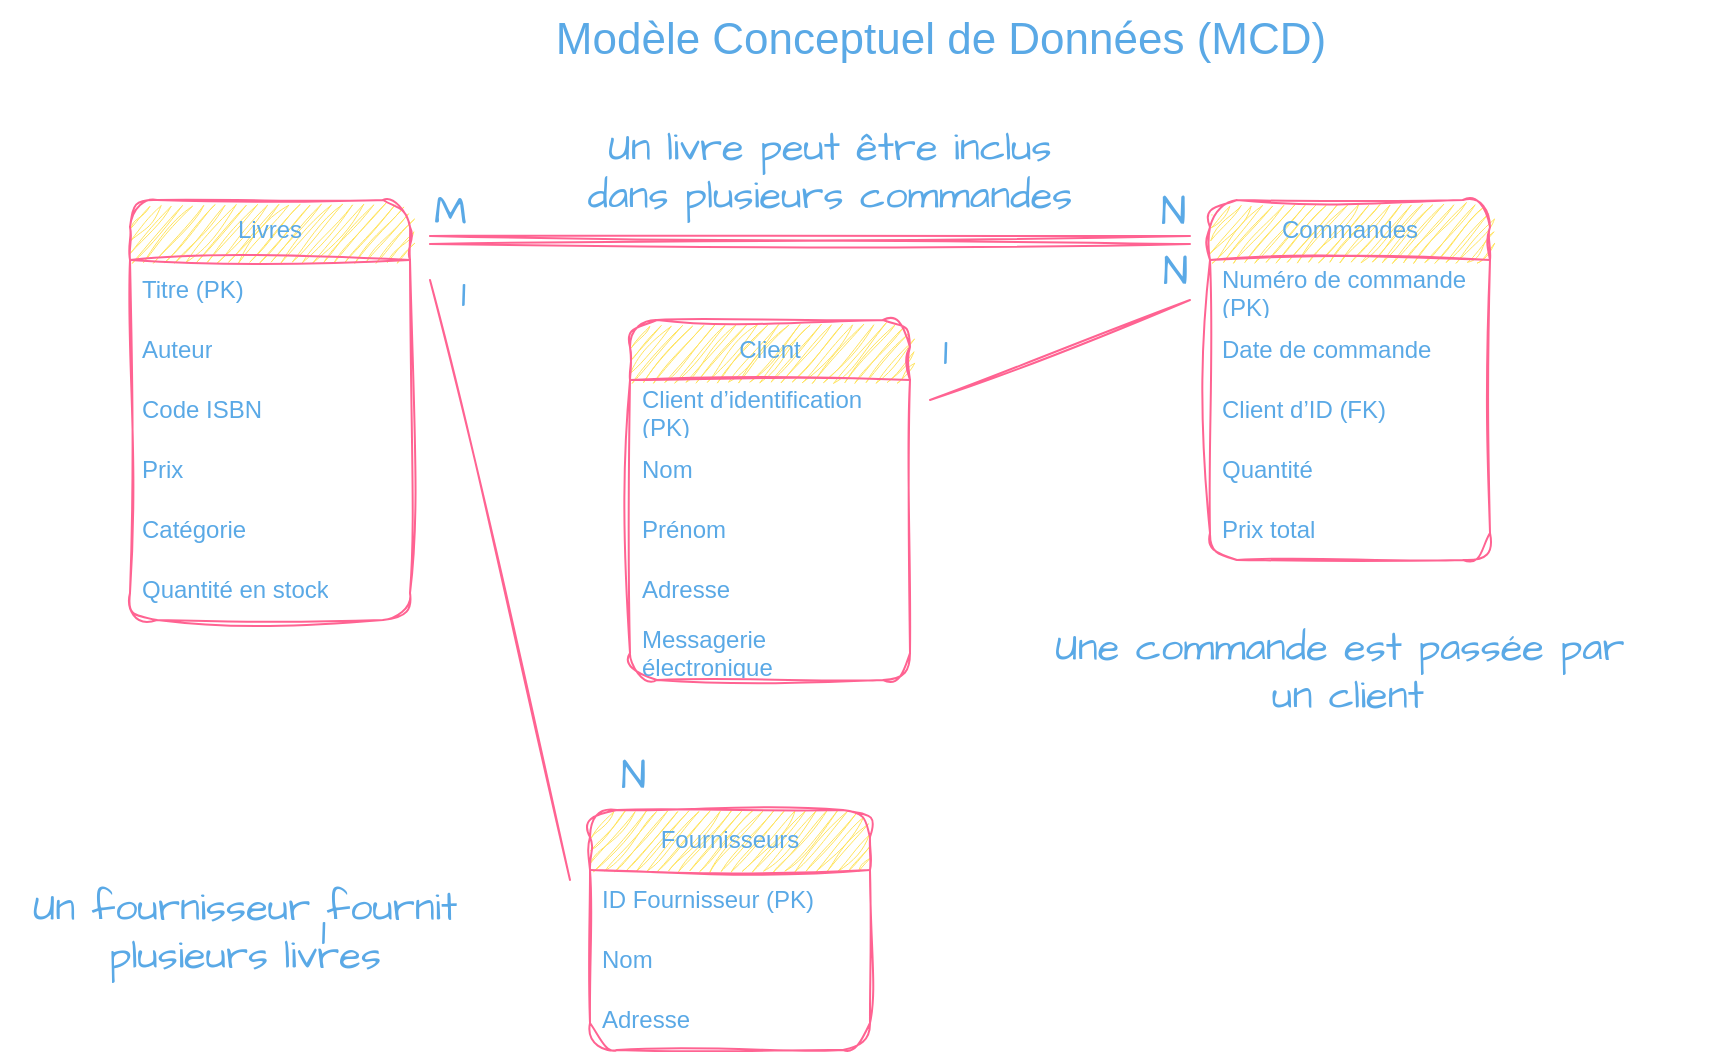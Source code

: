 <mxfile version="22.1.4" type="device">
  <diagram id="a6eOwNUW_ngf7bXAc2Ez" name="Page-1">
    <mxGraphModel dx="872" dy="439" grid="1" gridSize="10" guides="1" tooltips="1" connect="1" arrows="0" fold="1" page="1" pageScale="1" pageWidth="827" pageHeight="1169" math="0" shadow="0">
      <root>
        <mxCell id="0" />
        <mxCell id="1" parent="0" />
        <mxCell id="tXh2pihMSMMItRXacO4m-1" value="&lt;font style=&quot;font-size: 22px;&quot;&gt; Modèle Conceptuel de Données (MCD)&lt;/font&gt;" style="text;html=1;align=center;verticalAlign=middle;resizable=0;points=[];autosize=1;strokeColor=none;fillColor=none;labelBackgroundColor=none;fontColor=#5AA9E6;rounded=1;sketch=1;curveFitting=1;jiggle=2;" parent="1" vertex="1">
          <mxGeometry x="270" y="10" width="410" height="40" as="geometry" />
        </mxCell>
        <mxCell id="tXh2pihMSMMItRXacO4m-2" value="Livres" style="swimlane;fontStyle=0;childLayout=stackLayout;horizontal=1;startSize=30;horizontalStack=0;resizeParent=1;resizeParentMax=0;resizeLast=0;collapsible=1;marginBottom=0;whiteSpace=wrap;html=1;labelBackgroundColor=none;fillColor=#FFE45E;strokeColor=#FF6392;fontColor=#5AA9E6;rounded=1;sketch=1;curveFitting=1;jiggle=2;" parent="1" vertex="1">
          <mxGeometry x="70" y="110" width="140" height="210" as="geometry" />
        </mxCell>
        <mxCell id="tXh2pihMSMMItRXacO4m-3" value="Titre (PK)" style="text;strokeColor=none;fillColor=none;align=left;verticalAlign=middle;spacingLeft=4;spacingRight=4;overflow=hidden;points=[[0,0.5],[1,0.5]];portConstraint=eastwest;rotatable=0;whiteSpace=wrap;html=1;labelBackgroundColor=none;fontColor=#5AA9E6;rounded=1;sketch=1;curveFitting=1;jiggle=2;" parent="tXh2pihMSMMItRXacO4m-2" vertex="1">
          <mxGeometry y="30" width="140" height="30" as="geometry" />
        </mxCell>
        <mxCell id="tXh2pihMSMMItRXacO4m-4" value="Auteur" style="text;strokeColor=none;fillColor=none;align=left;verticalAlign=middle;spacingLeft=4;spacingRight=4;overflow=hidden;points=[[0,0.5],[1,0.5]];portConstraint=eastwest;rotatable=0;whiteSpace=wrap;html=1;labelBackgroundColor=none;fontColor=#5AA9E6;rounded=1;sketch=1;curveFitting=1;jiggle=2;" parent="tXh2pihMSMMItRXacO4m-2" vertex="1">
          <mxGeometry y="60" width="140" height="30" as="geometry" />
        </mxCell>
        <mxCell id="tXh2pihMSMMItRXacO4m-5" value="Code ISBN" style="text;strokeColor=none;fillColor=none;align=left;verticalAlign=middle;spacingLeft=4;spacingRight=4;overflow=hidden;points=[[0,0.5],[1,0.5]];portConstraint=eastwest;rotatable=0;whiteSpace=wrap;html=1;labelBackgroundColor=none;fontColor=#5AA9E6;rounded=1;sketch=1;curveFitting=1;jiggle=2;" parent="tXh2pihMSMMItRXacO4m-2" vertex="1">
          <mxGeometry y="90" width="140" height="30" as="geometry" />
        </mxCell>
        <mxCell id="tXh2pihMSMMItRXacO4m-18" value="Prix" style="text;strokeColor=none;fillColor=none;align=left;verticalAlign=middle;spacingLeft=4;spacingRight=4;overflow=hidden;points=[[0,0.5],[1,0.5]];portConstraint=eastwest;rotatable=0;whiteSpace=wrap;html=1;labelBackgroundColor=none;fontColor=#5AA9E6;rounded=1;sketch=1;curveFitting=1;jiggle=2;" parent="tXh2pihMSMMItRXacO4m-2" vertex="1">
          <mxGeometry y="120" width="140" height="30" as="geometry" />
        </mxCell>
        <mxCell id="tXh2pihMSMMItRXacO4m-19" value="Catégorie" style="text;strokeColor=none;fillColor=none;align=left;verticalAlign=middle;spacingLeft=4;spacingRight=4;overflow=hidden;points=[[0,0.5],[1,0.5]];portConstraint=eastwest;rotatable=0;whiteSpace=wrap;html=1;labelBackgroundColor=none;fontColor=#5AA9E6;rounded=1;sketch=1;curveFitting=1;jiggle=2;" parent="tXh2pihMSMMItRXacO4m-2" vertex="1">
          <mxGeometry y="150" width="140" height="30" as="geometry" />
        </mxCell>
        <mxCell id="tXh2pihMSMMItRXacO4m-21" value="Quantité en stock" style="text;strokeColor=none;fillColor=none;align=left;verticalAlign=middle;spacingLeft=4;spacingRight=4;overflow=hidden;points=[[0,0.5],[1,0.5]];portConstraint=eastwest;rotatable=0;whiteSpace=wrap;html=1;labelBackgroundColor=none;fontColor=#5AA9E6;rounded=1;sketch=1;curveFitting=1;jiggle=2;" parent="tXh2pihMSMMItRXacO4m-2" vertex="1">
          <mxGeometry y="180" width="140" height="30" as="geometry" />
        </mxCell>
        <mxCell id="tXh2pihMSMMItRXacO4m-14" value="Client" style="swimlane;fontStyle=0;childLayout=stackLayout;horizontal=1;startSize=30;horizontalStack=0;resizeParent=1;resizeParentMax=0;resizeLast=0;collapsible=1;marginBottom=0;whiteSpace=wrap;html=1;labelBackgroundColor=none;fillColor=#FFE45E;strokeColor=#FF6392;fontColor=#5AA9E6;rounded=1;sketch=1;curveFitting=1;jiggle=2;" parent="1" vertex="1">
          <mxGeometry x="320" y="170" width="140" height="180" as="geometry" />
        </mxCell>
        <mxCell id="tXh2pihMSMMItRXacO4m-15" value="Client d’identification (PK)" style="text;strokeColor=none;fillColor=none;align=left;verticalAlign=middle;spacingLeft=4;spacingRight=4;overflow=hidden;points=[[0,0.5],[1,0.5]];portConstraint=eastwest;rotatable=0;whiteSpace=wrap;html=1;labelBackgroundColor=none;fontColor=#5AA9E6;rounded=1;sketch=1;curveFitting=1;jiggle=2;" parent="tXh2pihMSMMItRXacO4m-14" vertex="1">
          <mxGeometry y="30" width="140" height="30" as="geometry" />
        </mxCell>
        <mxCell id="tXh2pihMSMMItRXacO4m-16" value="Nom" style="text;strokeColor=none;fillColor=none;align=left;verticalAlign=middle;spacingLeft=4;spacingRight=4;overflow=hidden;points=[[0,0.5],[1,0.5]];portConstraint=eastwest;rotatable=0;whiteSpace=wrap;html=1;labelBackgroundColor=none;fontColor=#5AA9E6;rounded=1;sketch=1;curveFitting=1;jiggle=2;" parent="tXh2pihMSMMItRXacO4m-14" vertex="1">
          <mxGeometry y="60" width="140" height="30" as="geometry" />
        </mxCell>
        <mxCell id="tXh2pihMSMMItRXacO4m-17" value="Prénom" style="text;strokeColor=none;fillColor=none;align=left;verticalAlign=middle;spacingLeft=4;spacingRight=4;overflow=hidden;points=[[0,0.5],[1,0.5]];portConstraint=eastwest;rotatable=0;whiteSpace=wrap;html=1;labelBackgroundColor=none;fontColor=#5AA9E6;rounded=1;sketch=1;curveFitting=1;jiggle=2;" parent="tXh2pihMSMMItRXacO4m-14" vertex="1">
          <mxGeometry y="90" width="140" height="30" as="geometry" />
        </mxCell>
        <mxCell id="tXh2pihMSMMItRXacO4m-22" value="Adresse" style="text;strokeColor=none;fillColor=none;align=left;verticalAlign=middle;spacingLeft=4;spacingRight=4;overflow=hidden;points=[[0,0.5],[1,0.5]];portConstraint=eastwest;rotatable=0;whiteSpace=wrap;html=1;labelBackgroundColor=none;fontColor=#5AA9E6;rounded=1;sketch=1;curveFitting=1;jiggle=2;" parent="tXh2pihMSMMItRXacO4m-14" vertex="1">
          <mxGeometry y="120" width="140" height="30" as="geometry" />
        </mxCell>
        <mxCell id="tXh2pihMSMMItRXacO4m-23" value="Messagerie électronique" style="text;strokeColor=none;fillColor=none;align=left;verticalAlign=middle;spacingLeft=4;spacingRight=4;overflow=hidden;points=[[0,0.5],[1,0.5]];portConstraint=eastwest;rotatable=0;whiteSpace=wrap;html=1;labelBackgroundColor=none;fontColor=#5AA9E6;rounded=1;sketch=1;curveFitting=1;jiggle=2;" parent="tXh2pihMSMMItRXacO4m-14" vertex="1">
          <mxGeometry y="150" width="140" height="30" as="geometry" />
        </mxCell>
        <mxCell id="tXh2pihMSMMItRXacO4m-24" value="Commandes" style="swimlane;fontStyle=0;childLayout=stackLayout;horizontal=1;startSize=30;horizontalStack=0;resizeParent=1;resizeParentMax=0;resizeLast=0;collapsible=1;marginBottom=0;whiteSpace=wrap;html=1;labelBackgroundColor=none;fillColor=#FFE45E;strokeColor=#FF6392;fontColor=#5AA9E6;rounded=1;sketch=1;curveFitting=1;jiggle=2;" parent="1" vertex="1">
          <mxGeometry x="610" y="110" width="140" height="180" as="geometry" />
        </mxCell>
        <mxCell id="tXh2pihMSMMItRXacO4m-25" value="Numéro de commande (PK)" style="text;strokeColor=none;fillColor=none;align=left;verticalAlign=middle;spacingLeft=4;spacingRight=4;overflow=hidden;points=[[0,0.5],[1,0.5]];portConstraint=eastwest;rotatable=0;whiteSpace=wrap;html=1;labelBackgroundColor=none;fontColor=#5AA9E6;rounded=1;sketch=1;curveFitting=1;jiggle=2;" parent="tXh2pihMSMMItRXacO4m-24" vertex="1">
          <mxGeometry y="30" width="140" height="30" as="geometry" />
        </mxCell>
        <mxCell id="tXh2pihMSMMItRXacO4m-26" value="Date de commande" style="text;strokeColor=none;fillColor=none;align=left;verticalAlign=middle;spacingLeft=4;spacingRight=4;overflow=hidden;points=[[0,0.5],[1,0.5]];portConstraint=eastwest;rotatable=0;whiteSpace=wrap;html=1;labelBackgroundColor=none;fontColor=#5AA9E6;rounded=1;sketch=1;curveFitting=1;jiggle=2;" parent="tXh2pihMSMMItRXacO4m-24" vertex="1">
          <mxGeometry y="60" width="140" height="30" as="geometry" />
        </mxCell>
        <mxCell id="tXh2pihMSMMItRXacO4m-27" value="Client d’ID (FK)" style="text;strokeColor=none;fillColor=none;align=left;verticalAlign=middle;spacingLeft=4;spacingRight=4;overflow=hidden;points=[[0,0.5],[1,0.5]];portConstraint=eastwest;rotatable=0;whiteSpace=wrap;html=1;labelBackgroundColor=none;fontColor=#5AA9E6;rounded=1;sketch=1;curveFitting=1;jiggle=2;" parent="tXh2pihMSMMItRXacO4m-24" vertex="1">
          <mxGeometry y="90" width="140" height="30" as="geometry" />
        </mxCell>
        <mxCell id="tXh2pihMSMMItRXacO4m-28" value="Quantité&amp;nbsp;" style="text;strokeColor=none;fillColor=none;align=left;verticalAlign=middle;spacingLeft=4;spacingRight=4;overflow=hidden;points=[[0,0.5],[1,0.5]];portConstraint=eastwest;rotatable=0;whiteSpace=wrap;html=1;labelBackgroundColor=none;fontColor=#5AA9E6;rounded=1;sketch=1;curveFitting=1;jiggle=2;" parent="tXh2pihMSMMItRXacO4m-24" vertex="1">
          <mxGeometry y="120" width="140" height="30" as="geometry" />
        </mxCell>
        <mxCell id="tXh2pihMSMMItRXacO4m-29" value="Prix total" style="text;strokeColor=none;fillColor=none;align=left;verticalAlign=middle;spacingLeft=4;spacingRight=4;overflow=hidden;points=[[0,0.5],[1,0.5]];portConstraint=eastwest;rotatable=0;whiteSpace=wrap;html=1;labelBackgroundColor=none;fontColor=#5AA9E6;rounded=1;sketch=1;curveFitting=1;jiggle=2;" parent="tXh2pihMSMMItRXacO4m-24" vertex="1">
          <mxGeometry y="150" width="140" height="30" as="geometry" />
        </mxCell>
        <mxCell id="tXh2pihMSMMItRXacO4m-30" value="Fournisseurs" style="swimlane;fontStyle=0;childLayout=stackLayout;horizontal=1;startSize=30;horizontalStack=0;resizeParent=1;resizeParentMax=0;resizeLast=0;collapsible=1;marginBottom=0;whiteSpace=wrap;html=1;labelBackgroundColor=none;fillColor=#FFE45E;strokeColor=#FF6392;fontColor=#5AA9E6;rounded=1;sketch=1;curveFitting=1;jiggle=2;" parent="1" vertex="1">
          <mxGeometry x="300" y="415" width="140" height="120" as="geometry" />
        </mxCell>
        <mxCell id="tXh2pihMSMMItRXacO4m-31" value="ID Fournisseur (PK)" style="text;strokeColor=none;fillColor=none;align=left;verticalAlign=middle;spacingLeft=4;spacingRight=4;overflow=hidden;points=[[0,0.5],[1,0.5]];portConstraint=eastwest;rotatable=0;whiteSpace=wrap;html=1;labelBackgroundColor=none;fontColor=#5AA9E6;rounded=1;sketch=1;curveFitting=1;jiggle=2;" parent="tXh2pihMSMMItRXacO4m-30" vertex="1">
          <mxGeometry y="30" width="140" height="30" as="geometry" />
        </mxCell>
        <mxCell id="tXh2pihMSMMItRXacO4m-32" value="Nom" style="text;strokeColor=none;fillColor=none;align=left;verticalAlign=middle;spacingLeft=4;spacingRight=4;overflow=hidden;points=[[0,0.5],[1,0.5]];portConstraint=eastwest;rotatable=0;whiteSpace=wrap;html=1;labelBackgroundColor=none;fontColor=#5AA9E6;rounded=1;sketch=1;curveFitting=1;jiggle=2;" parent="tXh2pihMSMMItRXacO4m-30" vertex="1">
          <mxGeometry y="60" width="140" height="30" as="geometry" />
        </mxCell>
        <mxCell id="tXh2pihMSMMItRXacO4m-33" value="Adresse" style="text;strokeColor=none;fillColor=none;align=left;verticalAlign=middle;spacingLeft=4;spacingRight=4;overflow=hidden;points=[[0,0.5],[1,0.5]];portConstraint=eastwest;rotatable=0;whiteSpace=wrap;html=1;labelBackgroundColor=none;fontColor=#5AA9E6;rounded=1;sketch=1;curveFitting=1;jiggle=2;" parent="tXh2pihMSMMItRXacO4m-30" vertex="1">
          <mxGeometry y="90" width="140" height="30" as="geometry" />
        </mxCell>
        <mxCell id="tXh2pihMSMMItRXacO4m-37" value="" style="endArrow=none;html=1;rounded=0;sketch=1;hachureGap=4;jiggle=2;curveFitting=1;strokeColor=#FF6392;fontFamily=Architects Daughter;fontSource=https%3A%2F%2Ffonts.googleapis.com%2Fcss%3Ffamily%3DArchitects%2BDaughter;fontSize=16;fontColor=#5AA9E6;fillColor=#FFE45E;" parent="1" edge="1">
          <mxGeometry relative="1" as="geometry">
            <mxPoint x="470" y="210" as="sourcePoint" />
            <mxPoint x="600" y="160" as="targetPoint" />
          </mxGeometry>
        </mxCell>
        <mxCell id="tXh2pihMSMMItRXacO4m-38" value="N" style="resizable=0;html=1;whiteSpace=wrap;align=right;verticalAlign=bottom;sketch=1;hachureGap=4;jiggle=2;curveFitting=1;strokeColor=#FF6392;fontFamily=Architects Daughter;fontSource=https%3A%2F%2Ffonts.googleapis.com%2Fcss%3Ffamily%3DArchitects%2BDaughter;fontSize=20;fontColor=#5AA9E6;fillColor=#FFE45E;" parent="tXh2pihMSMMItRXacO4m-37" connectable="0" vertex="1">
          <mxGeometry x="1" relative="1" as="geometry" />
        </mxCell>
        <mxCell id="tXh2pihMSMMItRXacO4m-39" value="1" style="resizable=0;html=1;whiteSpace=wrap;align=right;verticalAlign=bottom;sketch=1;hachureGap=4;jiggle=2;curveFitting=1;strokeColor=#FF6392;fontFamily=Architects Daughter;fontSource=https%3A%2F%2Ffonts.googleapis.com%2Fcss%3Ffamily%3DArchitects%2BDaughter;fontSize=20;fontColor=#5AA9E6;fillColor=#FFE45E;" parent="tXh2pihMSMMItRXacO4m-37" connectable="0" vertex="1">
          <mxGeometry x="1" relative="1" as="geometry">
            <mxPoint x="-120" y="40" as="offset" />
          </mxGeometry>
        </mxCell>
        <mxCell id="tXh2pihMSMMItRXacO4m-43" value="" style="shape=link;html=1;rounded=0;sketch=1;hachureGap=4;jiggle=2;curveFitting=1;strokeColor=#FF6392;fontFamily=Architects Daughter;fontSource=https%3A%2F%2Ffonts.googleapis.com%2Fcss%3Ffamily%3DArchitects%2BDaughter;fontSize=16;fontColor=#5AA9E6;fillColor=#FFE45E;exitX=1.071;exitY=0.095;exitDx=0;exitDy=0;exitPerimeter=0;" parent="1" source="tXh2pihMSMMItRXacO4m-2" edge="1">
          <mxGeometry relative="1" as="geometry">
            <mxPoint x="320" y="130" as="sourcePoint" />
            <mxPoint x="600" y="130" as="targetPoint" />
          </mxGeometry>
        </mxCell>
        <mxCell id="tXh2pihMSMMItRXacO4m-44" value="M" style="resizable=0;html=1;whiteSpace=wrap;align=left;verticalAlign=bottom;sketch=1;hachureGap=4;jiggle=2;curveFitting=1;strokeColor=#FF6392;fontFamily=Architects Daughter;fontSource=https%3A%2F%2Ffonts.googleapis.com%2Fcss%3Ffamily%3DArchitects%2BDaughter;fontSize=20;fontColor=#5AA9E6;fillColor=#FFE45E;" parent="tXh2pihMSMMItRXacO4m-43" connectable="0" vertex="1">
          <mxGeometry x="-1" relative="1" as="geometry" />
        </mxCell>
        <mxCell id="tXh2pihMSMMItRXacO4m-45" value="N" style="resizable=0;html=1;whiteSpace=wrap;align=right;verticalAlign=bottom;sketch=1;hachureGap=4;jiggle=2;curveFitting=1;strokeColor=#FF6392;fontFamily=Architects Daughter;fontSource=https%3A%2F%2Ffonts.googleapis.com%2Fcss%3Ffamily%3DArchitects%2BDaughter;fontSize=20;fontColor=#5AA9E6;fillColor=#FFE45E;" parent="tXh2pihMSMMItRXacO4m-43" connectable="0" vertex="1">
          <mxGeometry x="1" relative="1" as="geometry" />
        </mxCell>
        <mxCell id="tXh2pihMSMMItRXacO4m-47" value="Un livre peut être inclus dans plusieurs commandes " style="text;html=1;strokeColor=none;fillColor=none;align=center;verticalAlign=middle;whiteSpace=wrap;rounded=0;fontSize=20;fontFamily=Architects Daughter;fontColor=#5AA9E6;" parent="1" vertex="1">
          <mxGeometry x="290" y="80" width="260" height="30" as="geometry" />
        </mxCell>
        <mxCell id="tXh2pihMSMMItRXacO4m-48" value="Un fournisseur fournit plusieurs livres" style="text;html=1;strokeColor=none;fillColor=none;align=center;verticalAlign=middle;whiteSpace=wrap;rounded=0;fontSize=20;fontFamily=Architects Daughter;fontColor=#5AA9E6;" parent="1" vertex="1">
          <mxGeometry x="5" y="460" width="245" height="30" as="geometry" />
        </mxCell>
        <mxCell id="tXh2pihMSMMItRXacO4m-49" value="Une commande est passée par&lt;br&gt;&amp;nbsp;un client" style="text;html=1;strokeColor=none;fillColor=none;align=center;verticalAlign=middle;whiteSpace=wrap;rounded=0;fontSize=20;fontFamily=Architects Daughter;fontColor=#5AA9E6;" parent="1" vertex="1">
          <mxGeometry x="480" y="330" width="390" height="30" as="geometry" />
        </mxCell>
        <mxCell id="tXh2pihMSMMItRXacO4m-50" value="" style="endArrow=none;html=1;rounded=0;sketch=1;hachureGap=4;jiggle=2;curveFitting=1;strokeColor=#FF6392;fontFamily=Architects Daughter;fontSource=https%3A%2F%2Ffonts.googleapis.com%2Fcss%3Ffamily%3DArchitects%2BDaughter;fontSize=16;fontColor=#5AA9E6;fillColor=#FFE45E;" parent="1" edge="1">
          <mxGeometry relative="1" as="geometry">
            <mxPoint x="220" y="150" as="sourcePoint" />
            <mxPoint x="290" y="450" as="targetPoint" />
          </mxGeometry>
        </mxCell>
        <mxCell id="tXh2pihMSMMItRXacO4m-51" value="N" style="resizable=0;html=1;whiteSpace=wrap;align=right;verticalAlign=bottom;sketch=1;hachureGap=4;jiggle=2;curveFitting=1;strokeColor=#FF6392;fontFamily=Architects Daughter;fontSource=https%3A%2F%2Ffonts.googleapis.com%2Fcss%3Ffamily%3DArchitects%2BDaughter;fontSize=20;fontColor=#5AA9E6;fillColor=#FFE45E;" parent="tXh2pihMSMMItRXacO4m-50" connectable="0" vertex="1">
          <mxGeometry x="1" relative="1" as="geometry">
            <mxPoint x="40" y="-38" as="offset" />
          </mxGeometry>
        </mxCell>
        <mxCell id="tXh2pihMSMMItRXacO4m-52" value="1" style="resizable=0;html=1;whiteSpace=wrap;align=right;verticalAlign=bottom;sketch=1;hachureGap=4;jiggle=2;curveFitting=1;strokeColor=#FF6392;fontFamily=Architects Daughter;fontSource=https%3A%2F%2Ffonts.googleapis.com%2Fcss%3Ffamily%3DArchitects%2BDaughter;fontSize=20;fontColor=#5AA9E6;fillColor=#FFE45E;" parent="tXh2pihMSMMItRXacO4m-50" connectable="0" vertex="1">
          <mxGeometry x="1" relative="1" as="geometry">
            <mxPoint x="-120" y="40" as="offset" />
          </mxGeometry>
        </mxCell>
        <mxCell id="tXh2pihMSMMItRXacO4m-53" value="1" style="resizable=0;html=1;whiteSpace=wrap;align=right;verticalAlign=bottom;sketch=1;hachureGap=4;jiggle=2;curveFitting=1;strokeColor=#FF6392;fontFamily=Architects Daughter;fontSource=https%3A%2F%2Ffonts.googleapis.com%2Fcss%3Ffamily%3DArchitects%2BDaughter;fontSize=20;fontColor=#5AA9E6;fillColor=#FFE45E;" parent="1" connectable="0" vertex="1">
          <mxGeometry x="239.995" y="170.002" as="geometry" />
        </mxCell>
      </root>
    </mxGraphModel>
  </diagram>
</mxfile>
